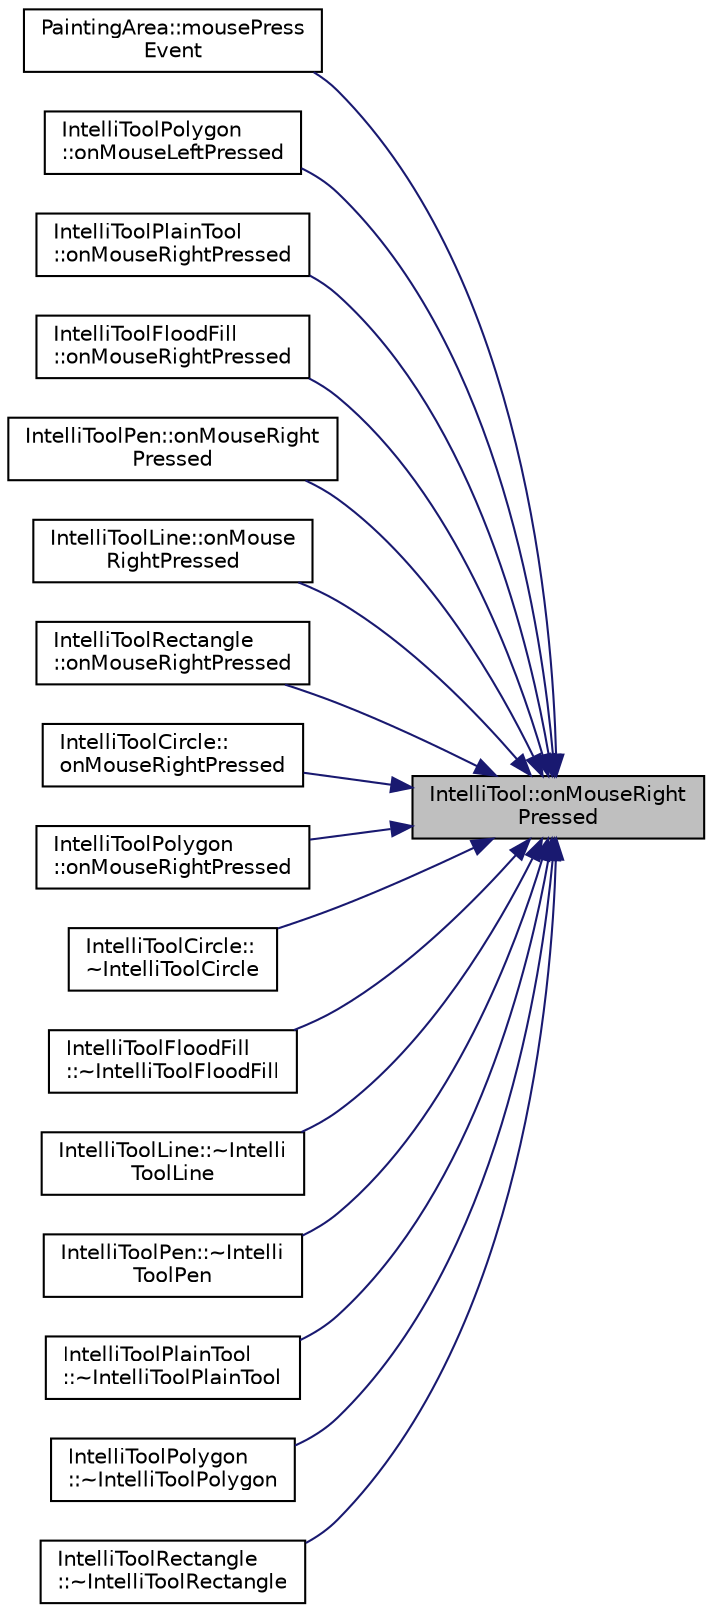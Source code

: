 digraph "IntelliTool::onMouseRightPressed"
{
 // LATEX_PDF_SIZE
  edge [fontname="Helvetica",fontsize="10",labelfontname="Helvetica",labelfontsize="10"];
  node [fontname="Helvetica",fontsize="10",shape=record];
  rankdir="RL";
  Node1 [label="IntelliTool::onMouseRight\lPressed",height=0.2,width=0.4,color="black", fillcolor="grey75", style="filled", fontcolor="black",tooltip="A function managing the right click Pressed of a Mouse. Constructing the Canvas to draw on...."];
  Node1 -> Node2 [dir="back",color="midnightblue",fontsize="10",style="solid",fontname="Helvetica"];
  Node2 [label="PaintingArea::mousePress\lEvent",height=0.2,width=0.4,color="black", fillcolor="white", style="filled",URL="$class_painting_area.html#abfe445f8d9b70ae42bfeda874127dd15",tooltip=" "];
  Node1 -> Node3 [dir="back",color="midnightblue",fontsize="10",style="solid",fontname="Helvetica"];
  Node3 [label="IntelliToolPolygon\l::onMouseLeftPressed",height=0.2,width=0.4,color="black", fillcolor="white", style="filled",URL="$class_intelli_tool_polygon.html#ad5d3b741be6d0647a9cdc9da2cb8bc3d",tooltip="A function managing the left click pressed of a mouse. Setting polygon points."];
  Node1 -> Node4 [dir="back",color="midnightblue",fontsize="10",style="solid",fontname="Helvetica"];
  Node4 [label="IntelliToolPlainTool\l::onMouseRightPressed",height=0.2,width=0.4,color="black", fillcolor="white", style="filled",URL="$class_intelli_tool_plain_tool.html#acb0c46e16d2c09370a2244a936de38b1",tooltip="A function managing the right click pressed of a mouse. Resetting the current fill."];
  Node1 -> Node5 [dir="back",color="midnightblue",fontsize="10",style="solid",fontname="Helvetica"];
  Node5 [label="IntelliToolFloodFill\l::onMouseRightPressed",height=0.2,width=0.4,color="black", fillcolor="white", style="filled",URL="$class_intelli_tool_flood_fill.html#ada0f7154d119102410a55038763a17e4",tooltip="A function managing the right click pressed of a mouse. Clearing the canvas."];
  Node1 -> Node6 [dir="back",color="midnightblue",fontsize="10",style="solid",fontname="Helvetica"];
  Node6 [label="IntelliToolPen::onMouseRight\lPressed",height=0.2,width=0.4,color="black", fillcolor="white", style="filled",URL="$class_intelli_tool_pen.html#a1751e3864a0d36ef42ca55021cae73ce",tooltip="A function managing the right click pressed of a mouse. Resetting the current draw."];
  Node1 -> Node7 [dir="back",color="midnightblue",fontsize="10",style="solid",fontname="Helvetica"];
  Node7 [label="IntelliToolLine::onMouse\lRightPressed",height=0.2,width=0.4,color="black", fillcolor="white", style="filled",URL="$class_intelli_tool_line.html#a6cce59f3017936214b10b47252a898a3",tooltip="A function managing the right click pressed of a mouse. Clearing the canvas."];
  Node1 -> Node8 [dir="back",color="midnightblue",fontsize="10",style="solid",fontname="Helvetica"];
  Node8 [label="IntelliToolRectangle\l::onMouseRightPressed",height=0.2,width=0.4,color="black", fillcolor="white", style="filled",URL="$class_intelli_tool_rectangle.html#a480c6804a4963c5a1c3f7ef84b63c1a8",tooltip="A function managing the right click pressed of a mouse.Resetting the current draw."];
  Node1 -> Node9 [dir="back",color="midnightblue",fontsize="10",style="solid",fontname="Helvetica"];
  Node9 [label="IntelliToolCircle::\lonMouseRightPressed",height=0.2,width=0.4,color="black", fillcolor="white", style="filled",URL="$class_intelli_tool_circle.html#a29d7b9ed4960e6fe1f31ff620363e429",tooltip="A function managing the right click pressed of a mouse. Clearing the canvas layer."];
  Node1 -> Node10 [dir="back",color="midnightblue",fontsize="10",style="solid",fontname="Helvetica"];
  Node10 [label="IntelliToolPolygon\l::onMouseRightPressed",height=0.2,width=0.4,color="black", fillcolor="white", style="filled",URL="$class_intelli_tool_polygon.html#aa36b012b48311c36e7cd6771a5081427",tooltip="A function managing the right click pressed of a mouse. Resetting the current fill."];
  Node1 -> Node11 [dir="back",color="midnightblue",fontsize="10",style="solid",fontname="Helvetica"];
  Node11 [label="IntelliToolCircle::\l~IntelliToolCircle",height=0.2,width=0.4,color="black", fillcolor="white", style="filled",URL="$class_intelli_tool_circle.html#a7a03b65b95d7b5d72e6a92c95f068954",tooltip="A Destructor."];
  Node1 -> Node12 [dir="back",color="midnightblue",fontsize="10",style="solid",fontname="Helvetica"];
  Node12 [label="IntelliToolFloodFill\l::~IntelliToolFloodFill",height=0.2,width=0.4,color="black", fillcolor="white", style="filled",URL="$class_intelli_tool_flood_fill.html#a83b1bd8be0cbb32cdf61a9597ec849ba",tooltip="A Destructor."];
  Node1 -> Node13 [dir="back",color="midnightblue",fontsize="10",style="solid",fontname="Helvetica"];
  Node13 [label="IntelliToolLine::~Intelli\lToolLine",height=0.2,width=0.4,color="black", fillcolor="white", style="filled",URL="$class_intelli_tool_line.html#acb600b0f4e9225ebce2937c2b7abb4c2",tooltip="An abstract Destructor."];
  Node1 -> Node14 [dir="back",color="midnightblue",fontsize="10",style="solid",fontname="Helvetica"];
  Node14 [label="IntelliToolPen::~Intelli\lToolPen",height=0.2,width=0.4,color="black", fillcolor="white", style="filled",URL="$class_intelli_tool_pen.html#ac77a025515d0fed6954556fe2b444818",tooltip="A Destructor."];
  Node1 -> Node15 [dir="back",color="midnightblue",fontsize="10",style="solid",fontname="Helvetica"];
  Node15 [label="IntelliToolPlainTool\l::~IntelliToolPlainTool",height=0.2,width=0.4,color="black", fillcolor="white", style="filled",URL="$class_intelli_tool_plain_tool.html#a91fe568be05c075814d67440472bb658",tooltip="A Destructor."];
  Node1 -> Node16 [dir="back",color="midnightblue",fontsize="10",style="solid",fontname="Helvetica"];
  Node16 [label="IntelliToolPolygon\l::~IntelliToolPolygon",height=0.2,width=0.4,color="black", fillcolor="white", style="filled",URL="$class_intelli_tool_polygon.html#a087cbf2254010989df6106a357471499",tooltip="A Destructor."];
  Node1 -> Node17 [dir="back",color="midnightblue",fontsize="10",style="solid",fontname="Helvetica"];
  Node17 [label="IntelliToolRectangle\l::~IntelliToolRectangle",height=0.2,width=0.4,color="black", fillcolor="white", style="filled",URL="$class_intelli_tool_rectangle.html#a7dc1463e726a21255e6297241dc71fb1",tooltip="A Destructor."];
}
